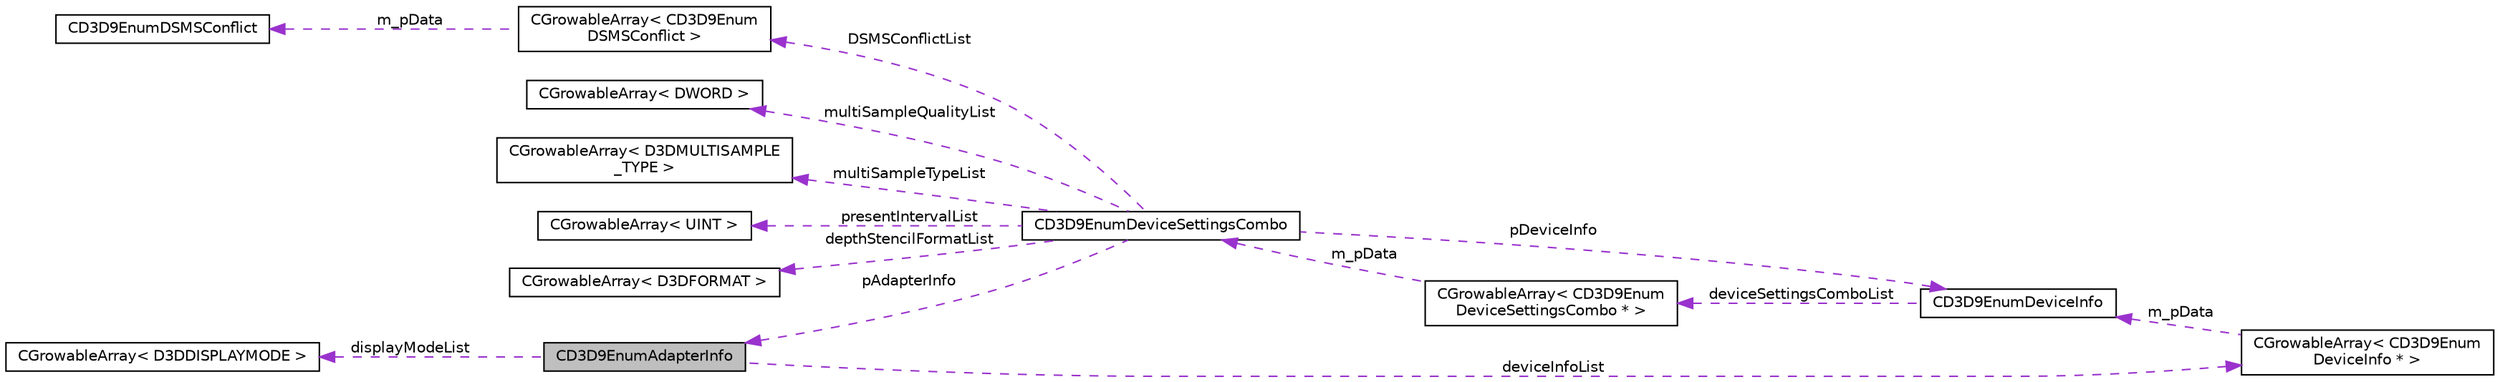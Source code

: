 digraph "CD3D9EnumAdapterInfo"
{
  edge [fontname="Helvetica",fontsize="10",labelfontname="Helvetica",labelfontsize="10"];
  node [fontname="Helvetica",fontsize="10",shape=record];
  rankdir="LR";
  Node1 [label="CD3D9EnumAdapterInfo",height=0.2,width=0.4,color="black", fillcolor="grey75", style="filled", fontcolor="black"];
  Node2 -> Node1 [dir="back",color="darkorchid3",fontsize="10",style="dashed",label=" displayModeList" ,fontname="Helvetica"];
  Node2 [label="CGrowableArray\< D3DDISPLAYMODE \>",height=0.2,width=0.4,color="black", fillcolor="white", style="filled",URL="$class_c_growable_array.html"];
  Node3 -> Node1 [dir="back",color="darkorchid3",fontsize="10",style="dashed",label=" deviceInfoList" ,fontname="Helvetica"];
  Node3 [label="CGrowableArray\< CD3D9Enum\lDeviceInfo * \>",height=0.2,width=0.4,color="black", fillcolor="white", style="filled",URL="$class_c_growable_array.html"];
  Node4 -> Node3 [dir="back",color="darkorchid3",fontsize="10",style="dashed",label=" m_pData" ,fontname="Helvetica"];
  Node4 [label="CD3D9EnumDeviceInfo",height=0.2,width=0.4,color="black", fillcolor="white", style="filled",URL="$class_c_d3_d9_enum_device_info.html"];
  Node5 -> Node4 [dir="back",color="darkorchid3",fontsize="10",style="dashed",label=" deviceSettingsComboList" ,fontname="Helvetica"];
  Node5 [label="CGrowableArray\< CD3D9Enum\lDeviceSettingsCombo * \>",height=0.2,width=0.4,color="black", fillcolor="white", style="filled",URL="$class_c_growable_array.html"];
  Node6 -> Node5 [dir="back",color="darkorchid3",fontsize="10",style="dashed",label=" m_pData" ,fontname="Helvetica"];
  Node6 [label="CD3D9EnumDeviceSettingsCombo",height=0.2,width=0.4,color="black", fillcolor="white", style="filled",URL="$struct_c_d3_d9_enum_device_settings_combo.html"];
  Node7 -> Node6 [dir="back",color="darkorchid3",fontsize="10",style="dashed",label=" DSMSConflictList" ,fontname="Helvetica"];
  Node7 [label="CGrowableArray\< CD3D9Enum\lDSMSConflict \>",height=0.2,width=0.4,color="black", fillcolor="white", style="filled",URL="$class_c_growable_array.html"];
  Node8 -> Node7 [dir="back",color="darkorchid3",fontsize="10",style="dashed",label=" m_pData" ,fontname="Helvetica"];
  Node8 [label="CD3D9EnumDSMSConflict",height=0.2,width=0.4,color="black", fillcolor="white", style="filled",URL="$struct_c_d3_d9_enum_d_s_m_s_conflict.html"];
  Node9 -> Node6 [dir="back",color="darkorchid3",fontsize="10",style="dashed",label=" multiSampleQualityList" ,fontname="Helvetica"];
  Node9 [label="CGrowableArray\< DWORD \>",height=0.2,width=0.4,color="black", fillcolor="white", style="filled",URL="$class_c_growable_array.html"];
  Node10 -> Node6 [dir="back",color="darkorchid3",fontsize="10",style="dashed",label=" multiSampleTypeList" ,fontname="Helvetica"];
  Node10 [label="CGrowableArray\< D3DMULTISAMPLE\l_TYPE \>",height=0.2,width=0.4,color="black", fillcolor="white", style="filled",URL="$class_c_growable_array.html"];
  Node4 -> Node6 [dir="back",color="darkorchid3",fontsize="10",style="dashed",label=" pDeviceInfo" ,fontname="Helvetica"];
  Node1 -> Node6 [dir="back",color="darkorchid3",fontsize="10",style="dashed",label=" pAdapterInfo" ,fontname="Helvetica"];
  Node11 -> Node6 [dir="back",color="darkorchid3",fontsize="10",style="dashed",label=" presentIntervalList" ,fontname="Helvetica"];
  Node11 [label="CGrowableArray\< UINT \>",height=0.2,width=0.4,color="black", fillcolor="white", style="filled",URL="$class_c_growable_array.html"];
  Node12 -> Node6 [dir="back",color="darkorchid3",fontsize="10",style="dashed",label=" depthStencilFormatList" ,fontname="Helvetica"];
  Node12 [label="CGrowableArray\< D3DFORMAT \>",height=0.2,width=0.4,color="black", fillcolor="white", style="filled",URL="$class_c_growable_array.html"];
}
